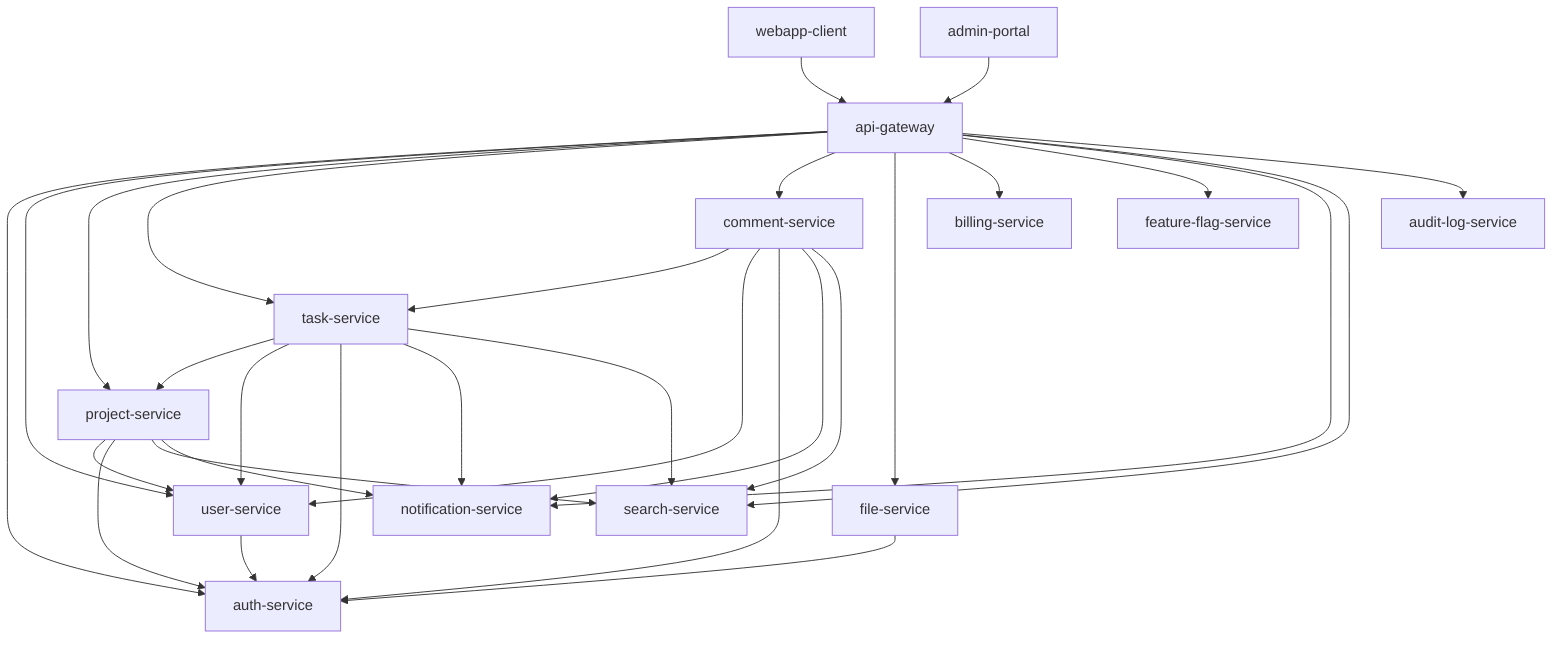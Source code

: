 graph TD

%% Webapps enter via API Gateway
    webapp-client --> api-gateway
    admin-portal --> api-gateway
%% Gateway routes only to entry-point services
    api-gateway --> auth-service
    api-gateway --> user-service
    api-gateway --> project-service
    api-gateway --> task-service
    api-gateway --> comment-service
    api-gateway --> file-service
    api-gateway --> billing-service
    api-gateway --> feature-flag-service
    api-gateway --> notification-service
    api-gateway --> search-service
    api-gateway --> audit-log-service
%% Core service dependencies
    task-service --> project-service
    task-service --> user-service
    task-service --> auth-service
    comment-service --> task-service
    comment-service --> user-service
    comment-service --> auth-service
    file-service --> auth-service
    project-service --> user-service
    project-service --> auth-service
    user-service --> auth-service
%% Supporting services (1-way dependencies)
    task-service --> notification-service
    task-service --> search-service
    comment-service --> notification-service
    comment-service --> search-service
    project-service --> search-service
    project-service --> notification-service